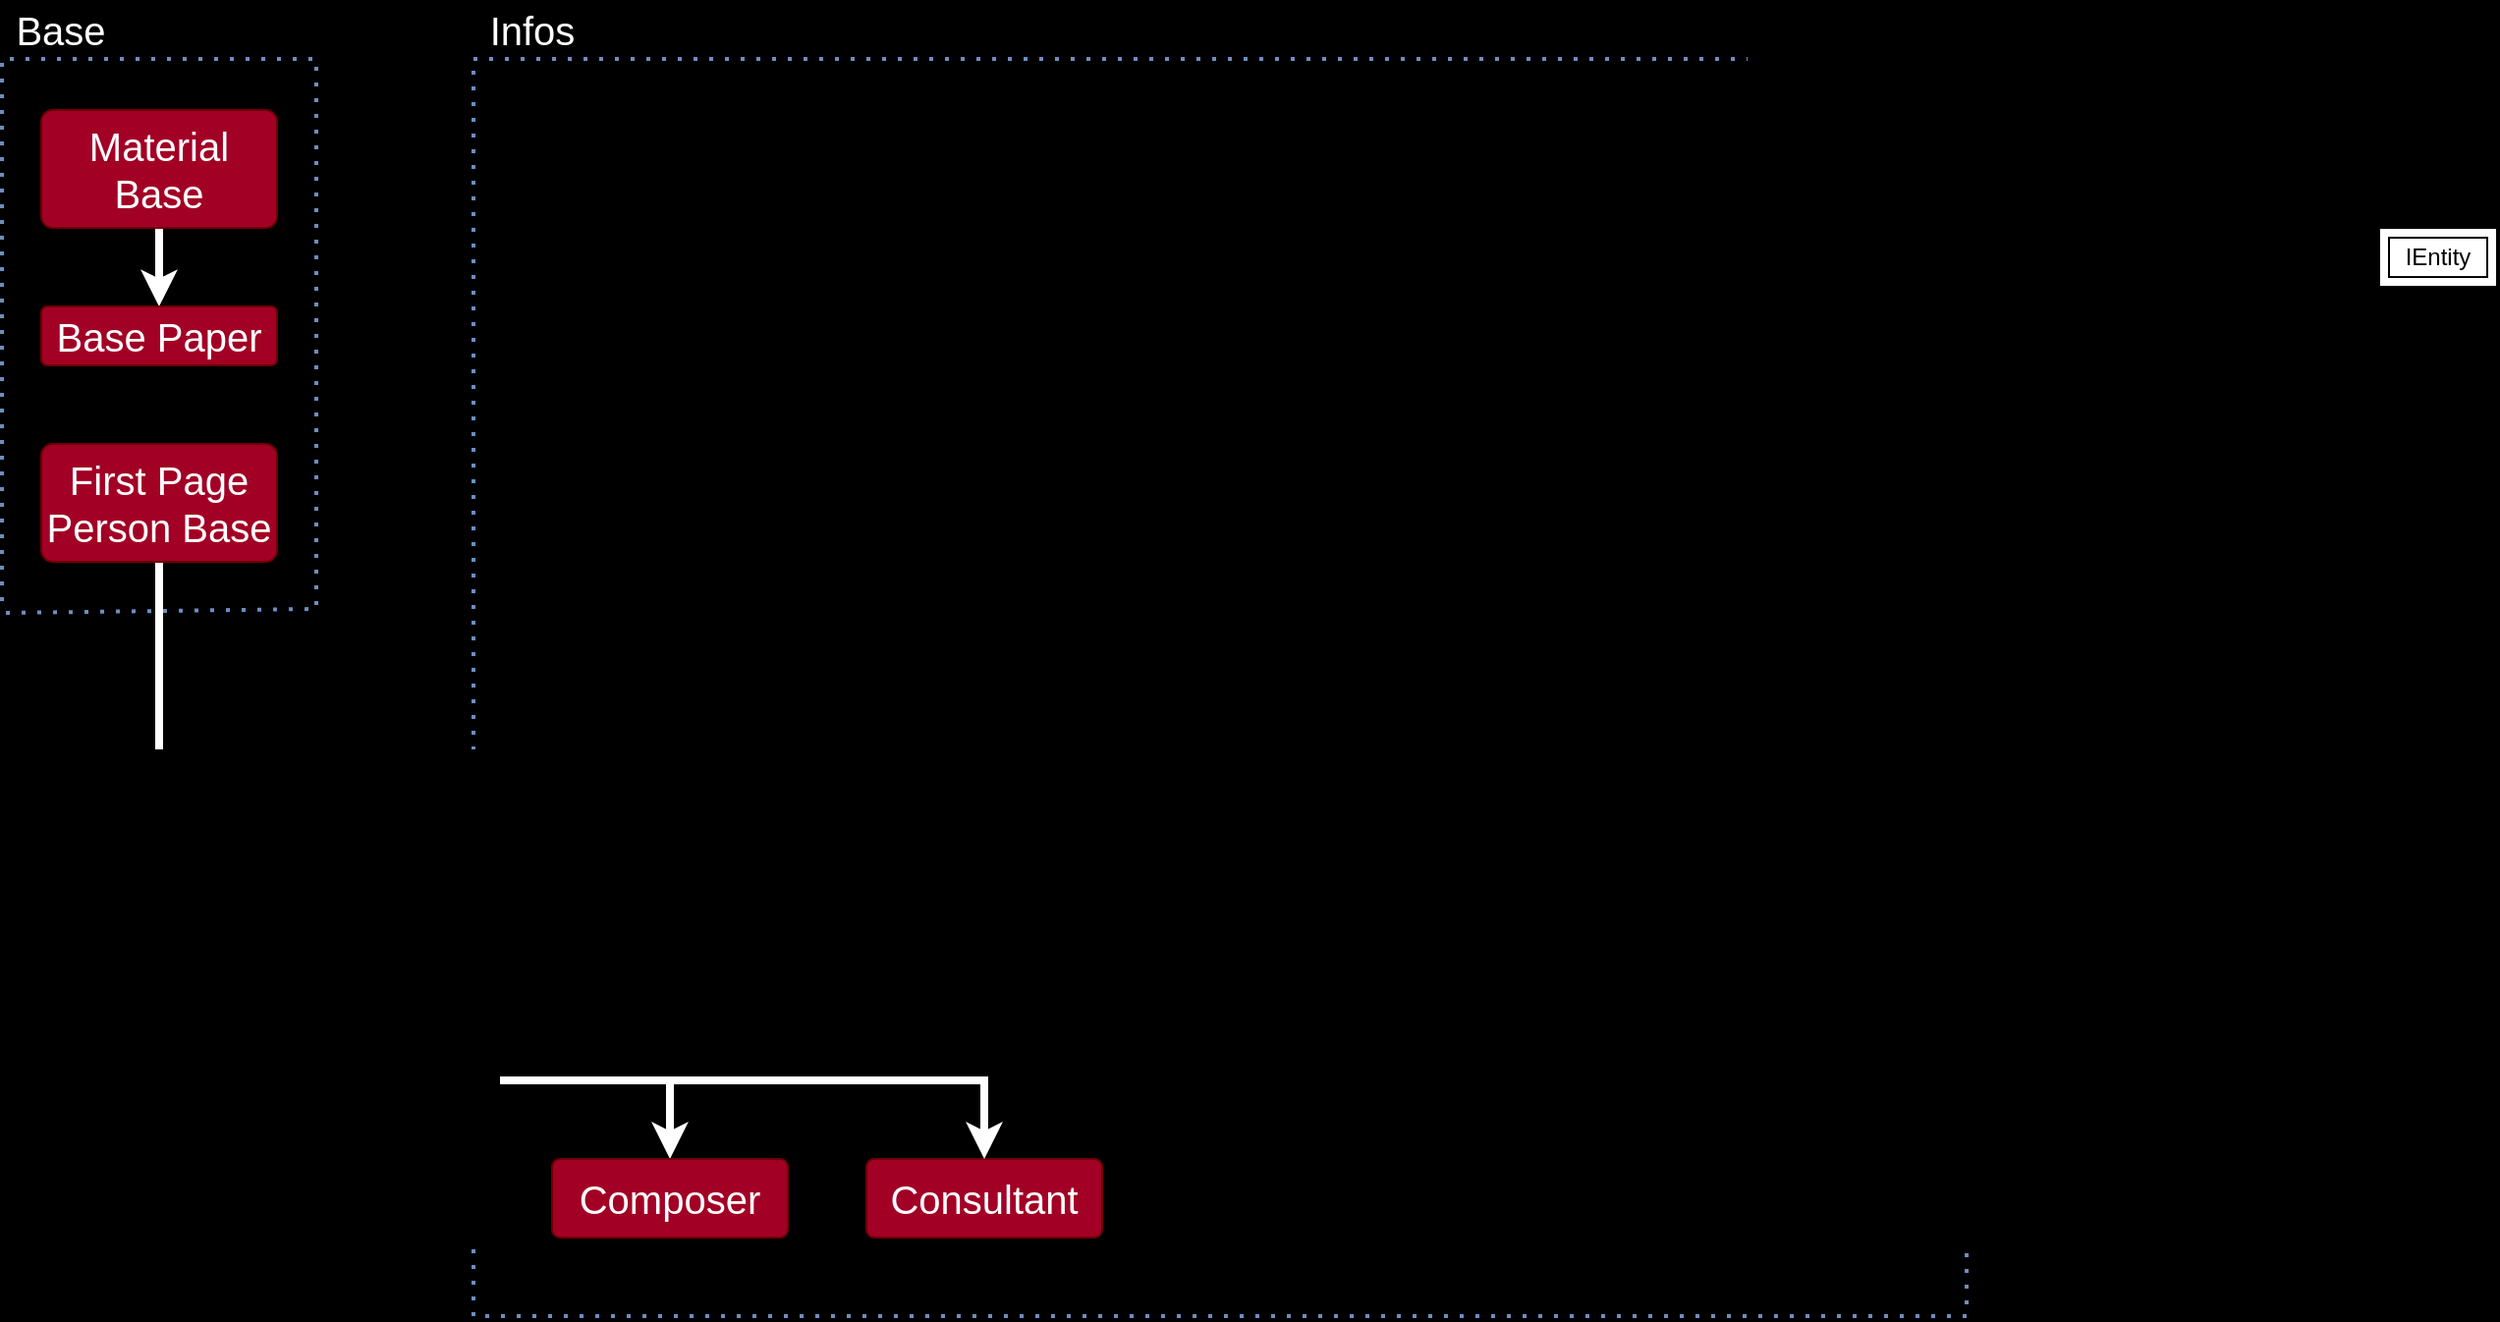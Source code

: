 <mxfile version="17.4.5" type="github">
  <diagram id="R2lEEEUBdFMjLlhIrx00" name="Enities">
    <mxGraphModel dx="1354" dy="792" grid="1" gridSize="10" guides="1" tooltips="1" connect="1" arrows="1" fold="1" page="1" pageScale="1" pageWidth="1600" pageHeight="900" background="#000000" math="0" shadow="0" extFonts="Permanent Marker^https://fonts.googleapis.com/css?family=Permanent+Marker">
      <root>
        <mxCell id="0" />
        <mxCell id="1" parent="0" />
        <mxCell id="eGb5dsAbsmcvE9Oy9T9W-4" value="IEntity" style="shape=ext;margin=3;double=1;whiteSpace=wrap;html=1;align=center;" parent="1" vertex="1">
          <mxGeometry x="1410" y="166.03" width="60" height="30" as="geometry" />
        </mxCell>
        <mxCell id="yxW6L9qoDKV4iAf_mweB-4" style="edgeStyle=orthogonalEdgeStyle;rounded=0;jumpSize=13;orthogonalLoop=1;jettySize=auto;html=1;entryX=0.5;entryY=0;entryDx=0;entryDy=0;strokeColor=#FFFFFF;strokeWidth=4;" edge="1" parent="1" source="eGb5dsAbsmcvE9Oy9T9W-7" target="eGb5dsAbsmcvE9Oy9T9W-8">
          <mxGeometry relative="1" as="geometry">
            <Array as="points">
              <mxPoint x="280" y="196.03" />
              <mxPoint x="280" y="196.03" />
            </Array>
          </mxGeometry>
        </mxCell>
        <mxCell id="eGb5dsAbsmcvE9Oy9T9W-8" value="Base Paper" style="rounded=1;arcSize=10;whiteSpace=wrap;html=1;align=center;fontSize=20;fillColor=#a20025;strokeColor=#6F0000;fontColor=#ffffff;" parent="1" vertex="1">
          <mxGeometry x="220" y="206.03" width="120" height="30" as="geometry" />
        </mxCell>
        <mxCell id="yxW6L9qoDKV4iAf_mweB-11" style="edgeStyle=orthogonalEdgeStyle;rounded=0;jumpSize=13;orthogonalLoop=1;jettySize=auto;html=1;entryX=0.5;entryY=0;entryDx=0;entryDy=0;strokeColor=#FFFFFF;strokeWidth=4;" edge="1" parent="1" source="eGb5dsAbsmcvE9Oy9T9W-10" target="yxW6L9qoDKV4iAf_mweB-9">
          <mxGeometry relative="1" as="geometry">
            <Array as="points">
              <mxPoint x="280" y="600" />
              <mxPoint x="540" y="600" />
            </Array>
          </mxGeometry>
        </mxCell>
        <mxCell id="eGb5dsAbsmcvE9Oy9T9W-10" value="First Page Person Base" style="rounded=1;arcSize=10;whiteSpace=wrap;html=1;align=center;fontSize=20;fillColor=#a20025;strokeColor=#6F0000;fontColor=#ffffff;" parent="1" vertex="1">
          <mxGeometry x="220" y="276.03" width="120" height="60" as="geometry" />
        </mxCell>
        <mxCell id="eGb5dsAbsmcvE9Oy9T9W-11" value="Infos" style="text;html=1;strokeColor=none;fillColor=none;align=center;verticalAlign=middle;whiteSpace=wrap;rounded=0;fontSize=20;fontColor=#FFFFFF;" parent="1" vertex="1">
          <mxGeometry x="440" y="50" width="60" height="30" as="geometry" />
        </mxCell>
        <mxCell id="eGb5dsAbsmcvE9Oy9T9W-12" value="" style="endArrow=none;dashed=1;html=1;dashPattern=1 3;strokeWidth=2;rounded=0;fontColor=#FFFFFF;labelBackgroundColor=#000000;fillColor=#dae8fc;strokeColor=#6c8ebf;" parent="1" edge="1">
          <mxGeometry width="50" height="50" relative="1" as="geometry">
            <mxPoint x="440" y="720" as="sourcePoint" />
            <mxPoint x="440" y="720" as="targetPoint" />
            <Array as="points">
              <mxPoint x="440" y="80" />
              <mxPoint x="840" y="80" />
              <mxPoint x="1200" y="80" />
              <mxPoint x="1200" y="720" />
            </Array>
          </mxGeometry>
        </mxCell>
        <mxCell id="eGb5dsAbsmcvE9Oy9T9W-7" value="Material Base" style="rounded=1;arcSize=10;whiteSpace=wrap;html=1;align=center;fontSize=20;fillColor=#a20025;strokeColor=#6F0000;fontColor=#ffffff;" parent="1" vertex="1">
          <mxGeometry x="220" y="106.03" width="120" height="60" as="geometry" />
        </mxCell>
        <mxCell id="yxW6L9qoDKV4iAf_mweB-6" value="" style="endArrow=none;dashed=1;html=1;dashPattern=1 3;strokeWidth=2;rounded=0;fontColor=#FFFFFF;labelBackgroundColor=#000000;fillColor=#dae8fc;strokeColor=#6c8ebf;" edge="1" parent="1">
          <mxGeometry width="50" height="50" relative="1" as="geometry">
            <mxPoint x="200" y="356.03" as="sourcePoint" />
            <mxPoint x="200" y="362.03" as="targetPoint" />
            <Array as="points">
              <mxPoint x="200" y="80.03" />
              <mxPoint x="360" y="80.0" />
              <mxPoint x="360" y="360" />
            </Array>
          </mxGeometry>
        </mxCell>
        <mxCell id="yxW6L9qoDKV4iAf_mweB-7" value="Base" style="text;html=1;strokeColor=none;fillColor=none;align=center;verticalAlign=middle;whiteSpace=wrap;rounded=0;fontSize=20;fontColor=#FFFFFF;" vertex="1" parent="1">
          <mxGeometry x="200" y="50" width="60" height="30" as="geometry" />
        </mxCell>
        <mxCell id="yxW6L9qoDKV4iAf_mweB-9" value="Composer" style="rounded=1;arcSize=10;whiteSpace=wrap;html=1;align=center;fontSize=20;fillColor=#a20025;strokeColor=#6F0000;fontColor=#ffffff;" vertex="1" parent="1">
          <mxGeometry x="480" y="640" width="120" height="40" as="geometry" />
        </mxCell>
        <mxCell id="yxW6L9qoDKV4iAf_mweB-10" value="Consultant" style="rounded=1;arcSize=10;whiteSpace=wrap;html=1;align=center;fontSize=20;fillColor=#a20025;strokeColor=#6F0000;fontColor=#ffffff;" vertex="1" parent="1">
          <mxGeometry x="640" y="640" width="120" height="40" as="geometry" />
        </mxCell>
        <mxCell id="yxW6L9qoDKV4iAf_mweB-14" style="edgeStyle=orthogonalEdgeStyle;rounded=0;jumpSize=13;orthogonalLoop=1;jettySize=auto;html=1;entryX=0.5;entryY=0;entryDx=0;entryDy=0;strokeColor=#FFFFFF;strokeWidth=4;" edge="1" parent="1" target="yxW6L9qoDKV4iAf_mweB-10">
          <mxGeometry relative="1" as="geometry">
            <mxPoint x="540" y="600" as="sourcePoint" />
            <mxPoint x="790" y="530" as="targetPoint" />
            <Array as="points">
              <mxPoint x="540" y="600" />
              <mxPoint x="700" y="600" />
            </Array>
          </mxGeometry>
        </mxCell>
      </root>
    </mxGraphModel>
  </diagram>
</mxfile>
